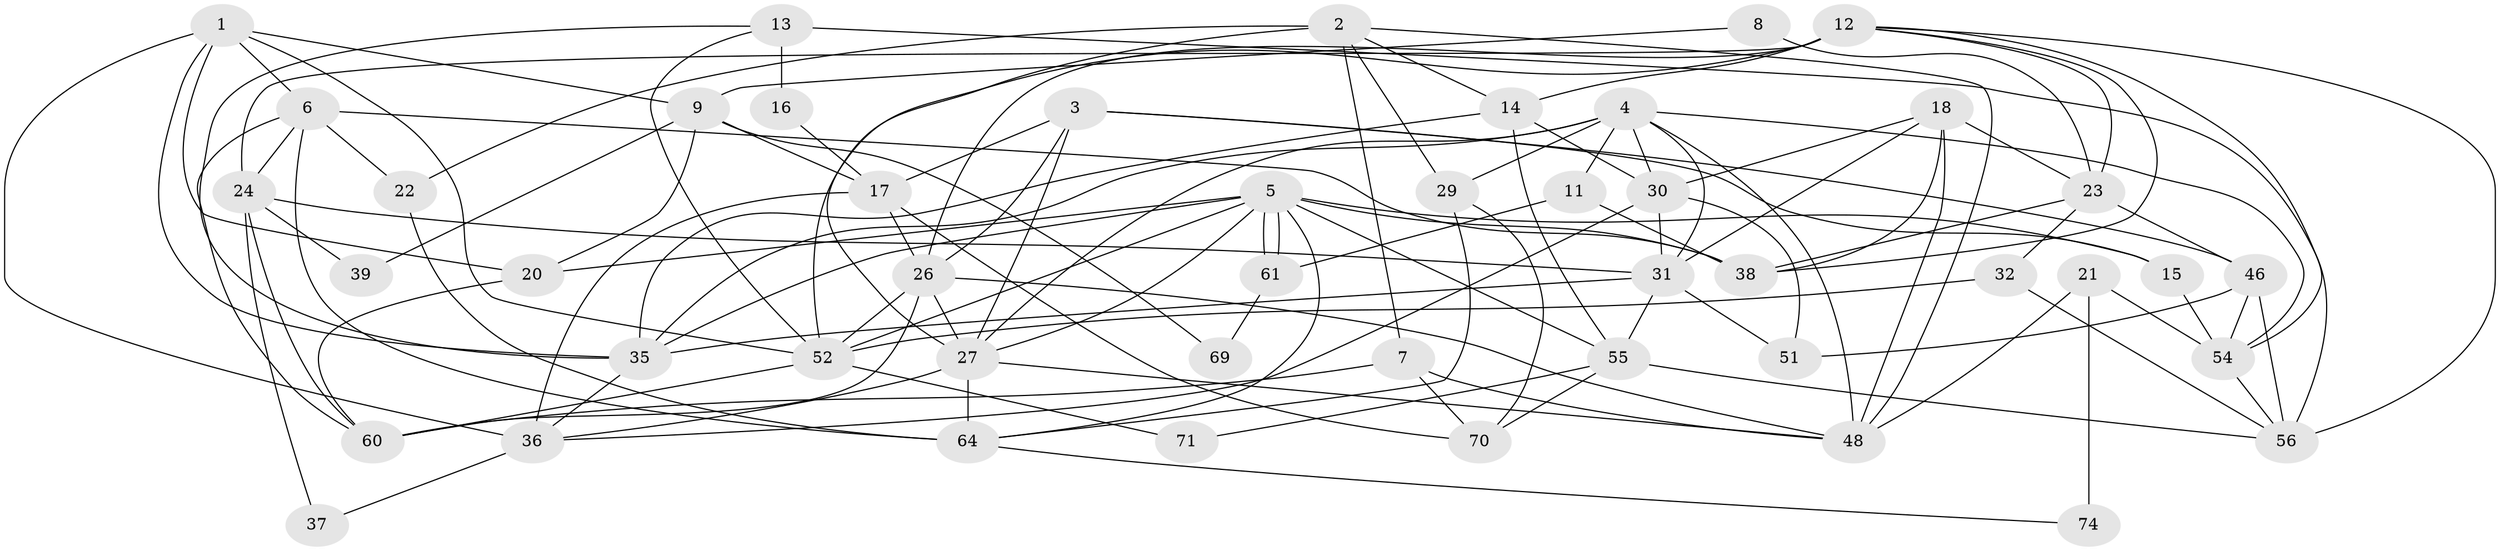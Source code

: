 // Generated by graph-tools (version 1.1) at 2025/52/02/27/25 19:52:07]
// undirected, 47 vertices, 118 edges
graph export_dot {
graph [start="1"]
  node [color=gray90,style=filled];
  1 [super="+65"];
  2 [super="+25"];
  3 [super="+67"];
  4 [super="+42"];
  5 [super="+10"];
  6 [super="+28"];
  7 [super="+19"];
  8;
  9 [super="+33"];
  11;
  12 [super="+53"];
  13 [super="+44"];
  14 [super="+43"];
  15;
  16;
  17 [super="+73"];
  18;
  20;
  21 [super="+62"];
  22;
  23 [super="+34"];
  24 [super="+41"];
  26 [super="+45"];
  27 [super="+59"];
  29 [super="+49"];
  30 [super="+50"];
  31 [super="+57"];
  32;
  35 [super="+68"];
  36 [super="+40"];
  37;
  38 [super="+47"];
  39;
  46;
  48 [super="+58"];
  51;
  52 [super="+66"];
  54 [super="+76"];
  55 [super="+72"];
  56 [super="+63"];
  60 [super="+77"];
  61;
  64 [super="+75"];
  69;
  70;
  71;
  74;
  1 -- 6;
  1 -- 9;
  1 -- 20;
  1 -- 36;
  1 -- 35;
  1 -- 52;
  2 -- 14;
  2 -- 22;
  2 -- 29;
  2 -- 48;
  2 -- 27;
  2 -- 7 [weight=2];
  3 -- 15;
  3 -- 46;
  3 -- 27;
  3 -- 17;
  3 -- 26;
  4 -- 27;
  4 -- 30;
  4 -- 48;
  4 -- 35;
  4 -- 54;
  4 -- 11;
  4 -- 29;
  4 -- 31;
  5 -- 61;
  5 -- 61;
  5 -- 15;
  5 -- 20;
  5 -- 27;
  5 -- 64;
  5 -- 38;
  5 -- 35;
  5 -- 52;
  5 -- 55;
  6 -- 22;
  6 -- 60;
  6 -- 64 [weight=2];
  6 -- 24;
  6 -- 38;
  7 -- 48;
  7 -- 70;
  7 -- 60;
  8 -- 9;
  8 -- 23;
  9 -- 20;
  9 -- 69;
  9 -- 17;
  9 -- 39;
  11 -- 38;
  11 -- 61;
  12 -- 23;
  12 -- 24;
  12 -- 56;
  12 -- 38;
  12 -- 52;
  12 -- 54;
  12 -- 26;
  12 -- 14;
  13 -- 35;
  13 -- 56 [weight=2];
  13 -- 16;
  13 -- 52;
  14 -- 55;
  14 -- 35;
  14 -- 30;
  15 -- 54;
  16 -- 17;
  17 -- 36;
  17 -- 70;
  17 -- 26;
  18 -- 23;
  18 -- 31;
  18 -- 38;
  18 -- 48;
  18 -- 30;
  20 -- 60;
  21 -- 74 [weight=2];
  21 -- 48;
  21 -- 54 [weight=2];
  22 -- 64;
  23 -- 32;
  23 -- 46;
  23 -- 38;
  24 -- 37;
  24 -- 39;
  24 -- 31;
  24 -- 60;
  26 -- 27;
  26 -- 48;
  26 -- 52;
  26 -- 60;
  27 -- 48;
  27 -- 64;
  27 -- 36;
  29 -- 64;
  29 -- 70;
  30 -- 36;
  30 -- 51;
  30 -- 31;
  31 -- 51;
  31 -- 35;
  31 -- 55;
  32 -- 56;
  32 -- 52;
  35 -- 36;
  36 -- 37;
  46 -- 51;
  46 -- 56;
  46 -- 54;
  52 -- 71;
  52 -- 60;
  54 -- 56;
  55 -- 56;
  55 -- 71;
  55 -- 70;
  61 -- 69;
  64 -- 74;
}
